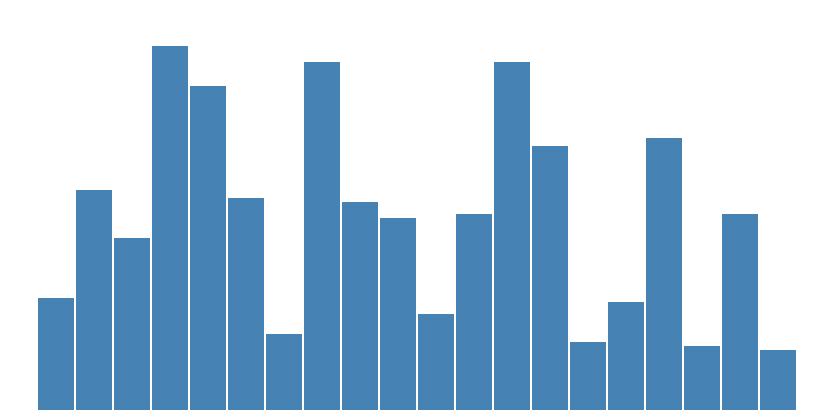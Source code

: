 {
  "$schema": "https://vega.github.io/schema/vega/v5.json",
  "width": 400,
  "height": 200,
  "padding": 5,

  "signals": [
    {
      "name": "blank",
      "value": {"x": 0, "y": 0}
    },
    {
      "name": "label",
      "update": "blank",
      "on": [
        {"events": "rect:mouseover", "update": "datum"},
        {"events": "rect:mouseout", "update": "blank"}
      ]
    }
  ],

  "data": [
    {
      "name": "table",
      "values": [
        {"x": 1,  "y": 28}, {"x": 2,  "y": 55},
        {"x": 3,  "y": 43}, {"x": 4,  "y": 91},
        {"x": 5,  "y": 81}, {"x": 6,  "y": 53},
        {"x": 7,  "y": 19}, {"x": 8,  "y": 87},
        {"x": 9,  "y": 52}, {"x": 10, "y": 48},
        {"x": 11, "y": 24}, {"x": 12, "y": 49},
        {"x": 13, "y": 87}, {"x": 14, "y": 66},
        {"x": 15, "y": 17}, {"x": 16, "y": 27},
        {"x": 17, "y": 68}, {"x": 18, "y": 16},
        {"x": 19, "y": 49}, {"x": 20, "y": 15}
      ]
    }
  ],

  "scales": [
    {
      "name": "xscale",
      "type": "band",
      "range": "width",
      "padding": 0.05,
      "round": true,
      "domain": {"data": "table", "field": "x"}
    },
    {
      "name": "yscale",
      "type": "linear",
      "range": "height",
      "domain": {"data": "table", "field": "y"},
      "nice": true
    }
  ],


  "marks": [
    {
      "type": "rect",
      "from": {"data": "table"},
      "encode": {
        "enter": {
          "x": {"scale": "xscale", "field": "x"},
          "width": {"scale": "xscale", "band": 1},
          "y": {"scale": "yscale", "field": "y"},
          "y2": {"scale": "yscale", "value": 0}
        },
        "update": {
          "fill": [
            {"test": "datum === label", "value": "red"},
            {"value": "steelblue"}
          ]
        }
      }
    },
    {
      "type": "text",
      "encode": {
        "enter": {
          "align": {"value": "center"},
          "fill": {"value": "#333"}
        },
        "update": {
          "x": {"scale": "xscale", "signal": "label.x", "band": 0.5},
          "y": {"scale": "yscale", "signal": "label.y", "offset": -5},
          "text": {"signal": "label.y"},
          "fillOpacity": [
            {"test": "label === blank", "value": 0},
            {"value": 1}
          ]
        }
      }
    }
  ]
}
